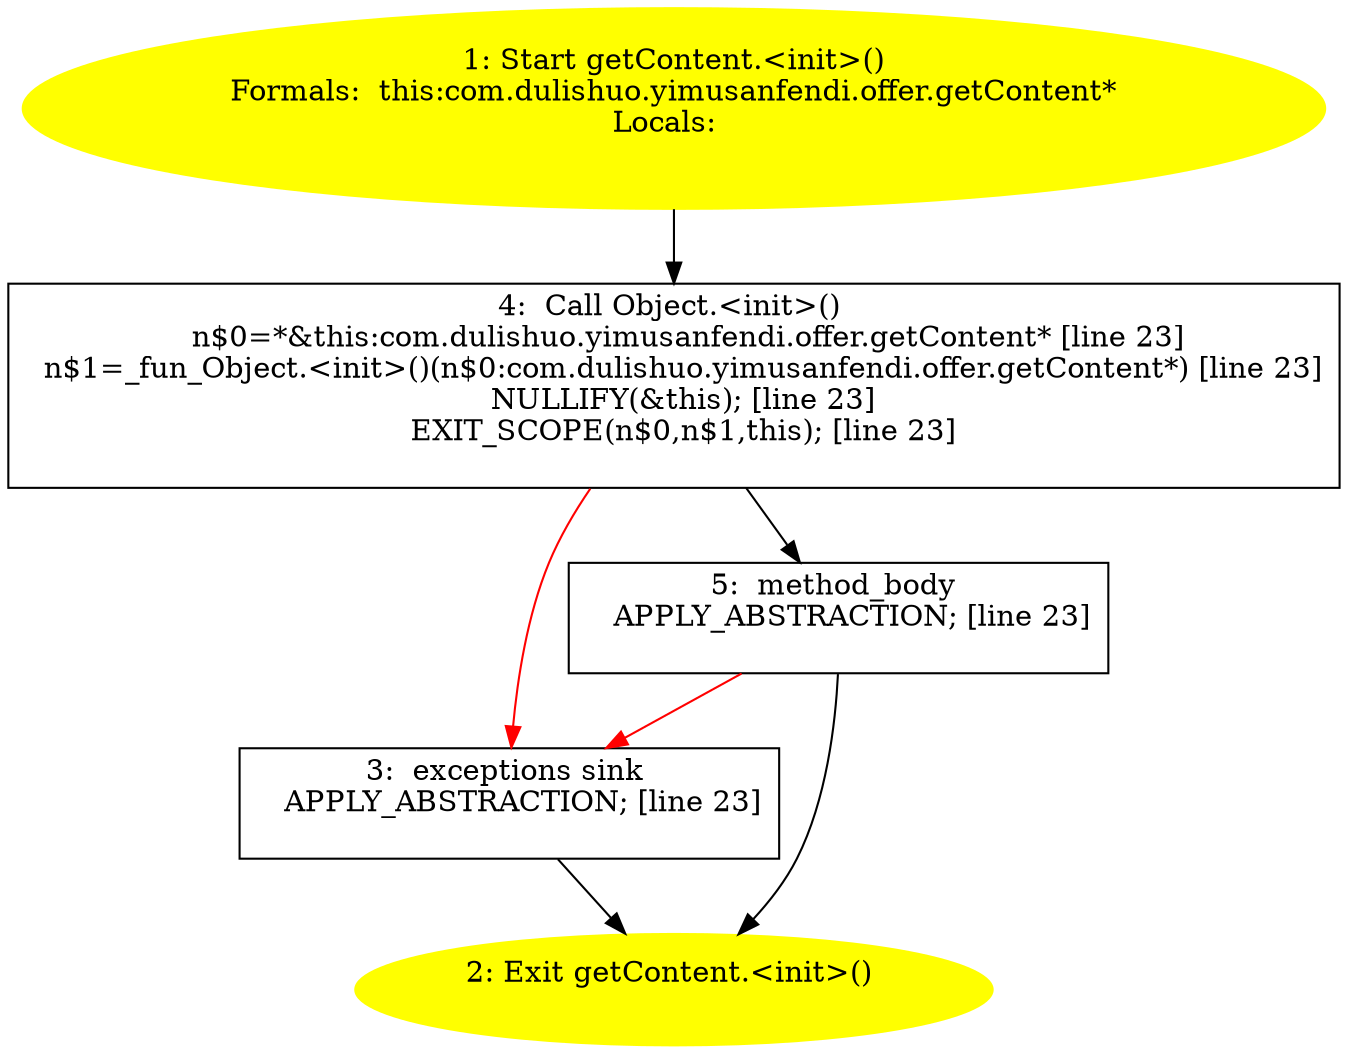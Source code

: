/* @generated */
digraph cfg {
"com.dulishuo.yimusanfendi.offer.getContent.<init>().f99f87d23fa25a8c67a2e38303138a0c_1" [label="1: Start getContent.<init>()\nFormals:  this:com.dulishuo.yimusanfendi.offer.getContent*\nLocals:  \n  " color=yellow style=filled]
	

	 "com.dulishuo.yimusanfendi.offer.getContent.<init>().f99f87d23fa25a8c67a2e38303138a0c_1" -> "com.dulishuo.yimusanfendi.offer.getContent.<init>().f99f87d23fa25a8c67a2e38303138a0c_4" ;
"com.dulishuo.yimusanfendi.offer.getContent.<init>().f99f87d23fa25a8c67a2e38303138a0c_2" [label="2: Exit getContent.<init>() \n  " color=yellow style=filled]
	

"com.dulishuo.yimusanfendi.offer.getContent.<init>().f99f87d23fa25a8c67a2e38303138a0c_3" [label="3:  exceptions sink \n   APPLY_ABSTRACTION; [line 23]\n " shape="box"]
	

	 "com.dulishuo.yimusanfendi.offer.getContent.<init>().f99f87d23fa25a8c67a2e38303138a0c_3" -> "com.dulishuo.yimusanfendi.offer.getContent.<init>().f99f87d23fa25a8c67a2e38303138a0c_2" ;
"com.dulishuo.yimusanfendi.offer.getContent.<init>().f99f87d23fa25a8c67a2e38303138a0c_4" [label="4:  Call Object.<init>() \n   n$0=*&this:com.dulishuo.yimusanfendi.offer.getContent* [line 23]\n  n$1=_fun_Object.<init>()(n$0:com.dulishuo.yimusanfendi.offer.getContent*) [line 23]\n  NULLIFY(&this); [line 23]\n  EXIT_SCOPE(n$0,n$1,this); [line 23]\n " shape="box"]
	

	 "com.dulishuo.yimusanfendi.offer.getContent.<init>().f99f87d23fa25a8c67a2e38303138a0c_4" -> "com.dulishuo.yimusanfendi.offer.getContent.<init>().f99f87d23fa25a8c67a2e38303138a0c_5" ;
	 "com.dulishuo.yimusanfendi.offer.getContent.<init>().f99f87d23fa25a8c67a2e38303138a0c_4" -> "com.dulishuo.yimusanfendi.offer.getContent.<init>().f99f87d23fa25a8c67a2e38303138a0c_3" [color="red" ];
"com.dulishuo.yimusanfendi.offer.getContent.<init>().f99f87d23fa25a8c67a2e38303138a0c_5" [label="5:  method_body \n   APPLY_ABSTRACTION; [line 23]\n " shape="box"]
	

	 "com.dulishuo.yimusanfendi.offer.getContent.<init>().f99f87d23fa25a8c67a2e38303138a0c_5" -> "com.dulishuo.yimusanfendi.offer.getContent.<init>().f99f87d23fa25a8c67a2e38303138a0c_2" ;
	 "com.dulishuo.yimusanfendi.offer.getContent.<init>().f99f87d23fa25a8c67a2e38303138a0c_5" -> "com.dulishuo.yimusanfendi.offer.getContent.<init>().f99f87d23fa25a8c67a2e38303138a0c_3" [color="red" ];
}
